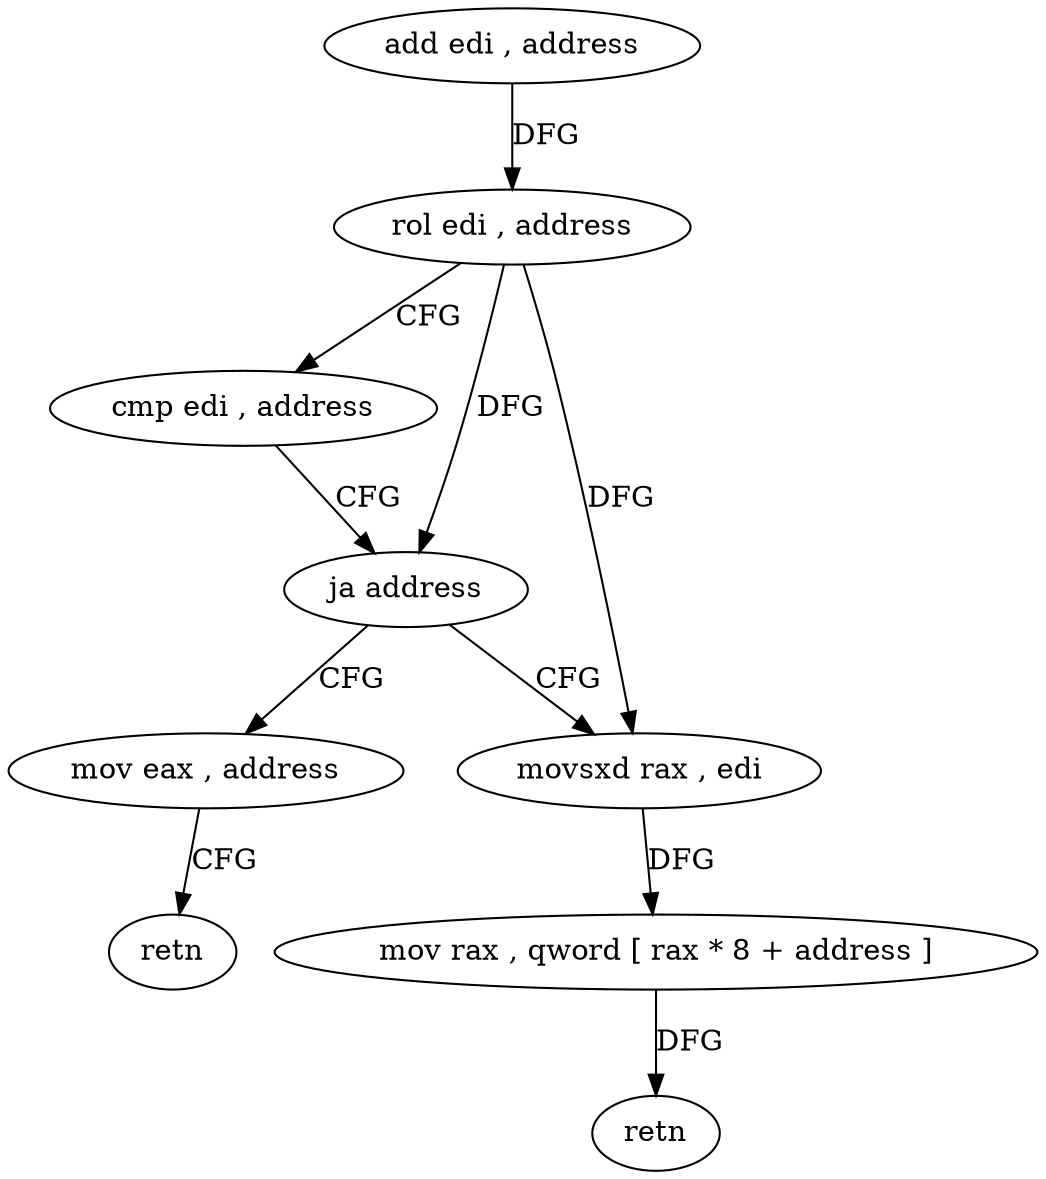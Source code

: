digraph "func" {
"4237104" [label = "add edi , address" ]
"4237110" [label = "rol edi , address" ]
"4237113" [label = "cmp edi , address" ]
"4237116" [label = "ja address" ]
"4237130" [label = "mov eax , address" ]
"4237118" [label = "movsxd rax , edi" ]
"4237135" [label = "retn" ]
"4237121" [label = "mov rax , qword [ rax * 8 + address ]" ]
"4237129" [label = "retn" ]
"4237104" -> "4237110" [ label = "DFG" ]
"4237110" -> "4237113" [ label = "CFG" ]
"4237110" -> "4237116" [ label = "DFG" ]
"4237110" -> "4237118" [ label = "DFG" ]
"4237113" -> "4237116" [ label = "CFG" ]
"4237116" -> "4237130" [ label = "CFG" ]
"4237116" -> "4237118" [ label = "CFG" ]
"4237130" -> "4237135" [ label = "CFG" ]
"4237118" -> "4237121" [ label = "DFG" ]
"4237121" -> "4237129" [ label = "DFG" ]
}
